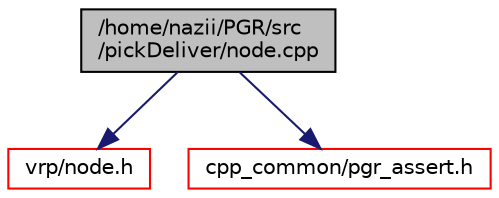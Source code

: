 digraph "/home/nazii/PGR/src/pickDeliver/node.cpp"
{
  edge [fontname="Helvetica",fontsize="10",labelfontname="Helvetica",labelfontsize="10"];
  node [fontname="Helvetica",fontsize="10",shape=record];
  Node0 [label="/home/nazii/PGR/src\l/pickDeliver/node.cpp",height=0.2,width=0.4,color="black", fillcolor="grey75", style="filled", fontcolor="black"];
  Node0 -> Node1 [color="midnightblue",fontsize="10",style="solid",fontname="Helvetica"];
  Node1 [label="vrp/node.h",height=0.2,width=0.4,color="red", fillcolor="white", style="filled",URL="$node_8h.html"];
  Node0 -> Node17 [color="midnightblue",fontsize="10",style="solid",fontname="Helvetica"];
  Node17 [label="cpp_common/pgr_assert.h",height=0.2,width=0.4,color="red", fillcolor="white", style="filled",URL="$pgr__assert_8h.html",tooltip="Assertions Handling. "];
}
